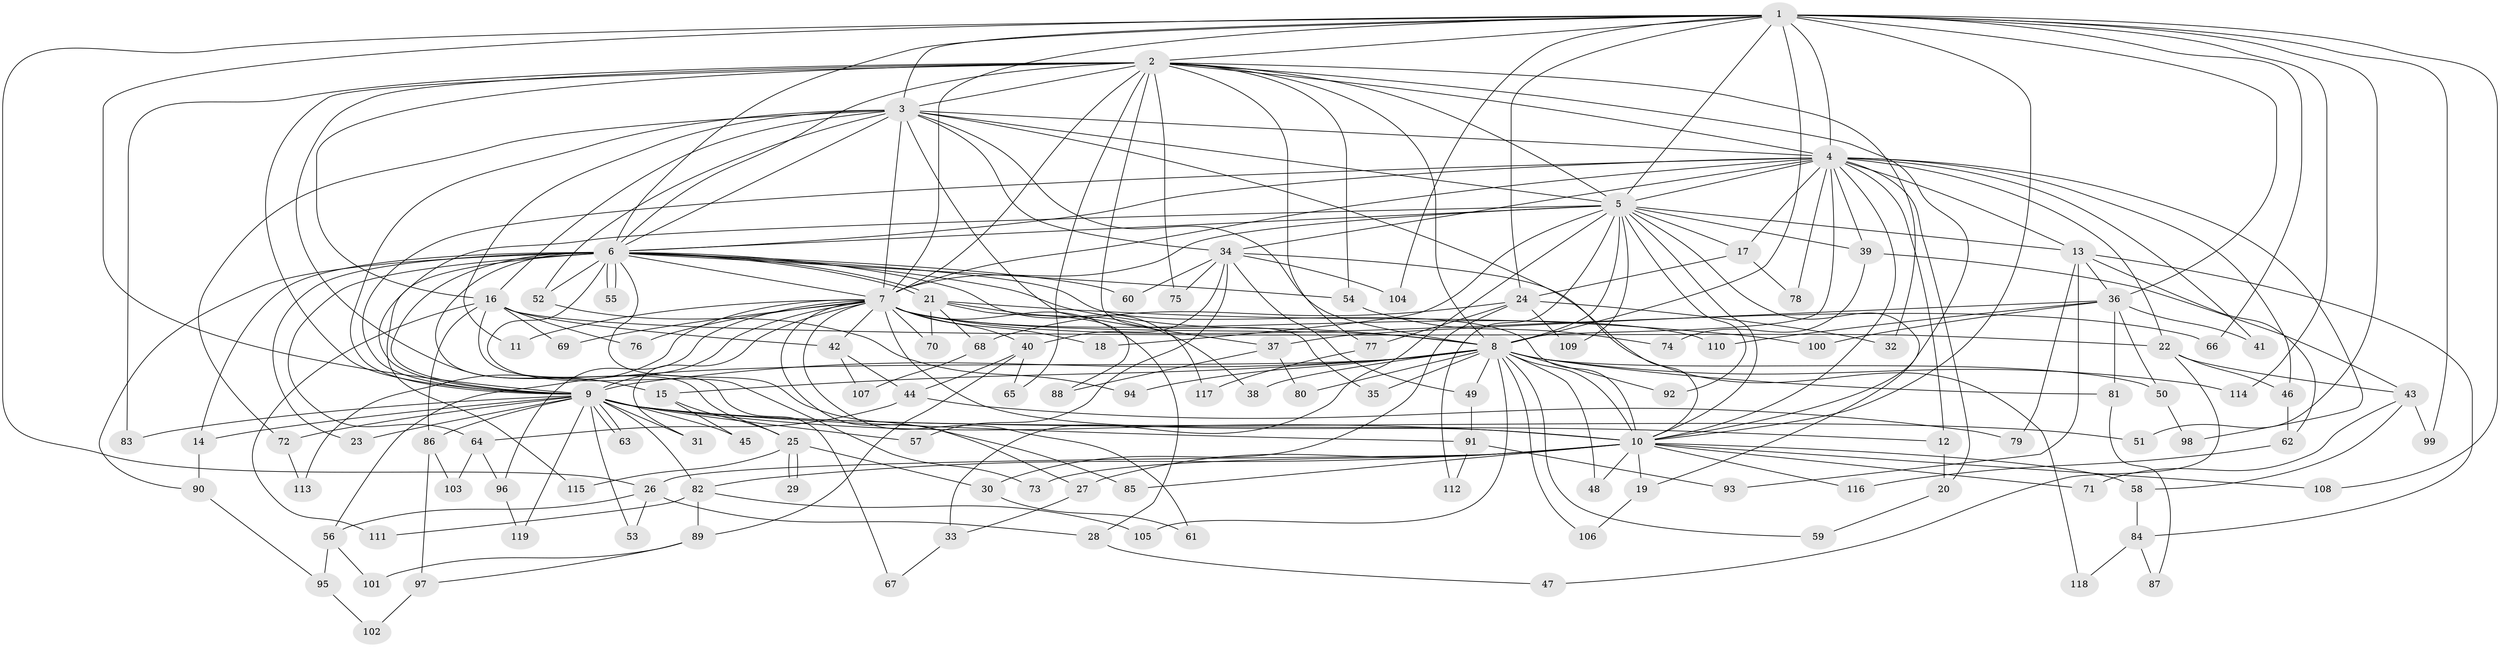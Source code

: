 // Generated by graph-tools (version 1.1) at 2025/35/03/09/25 02:35:13]
// undirected, 119 vertices, 263 edges
graph export_dot {
graph [start="1"]
  node [color=gray90,style=filled];
  1;
  2;
  3;
  4;
  5;
  6;
  7;
  8;
  9;
  10;
  11;
  12;
  13;
  14;
  15;
  16;
  17;
  18;
  19;
  20;
  21;
  22;
  23;
  24;
  25;
  26;
  27;
  28;
  29;
  30;
  31;
  32;
  33;
  34;
  35;
  36;
  37;
  38;
  39;
  40;
  41;
  42;
  43;
  44;
  45;
  46;
  47;
  48;
  49;
  50;
  51;
  52;
  53;
  54;
  55;
  56;
  57;
  58;
  59;
  60;
  61;
  62;
  63;
  64;
  65;
  66;
  67;
  68;
  69;
  70;
  71;
  72;
  73;
  74;
  75;
  76;
  77;
  78;
  79;
  80;
  81;
  82;
  83;
  84;
  85;
  86;
  87;
  88;
  89;
  90;
  91;
  92;
  93;
  94;
  95;
  96;
  97;
  98;
  99;
  100;
  101;
  102;
  103;
  104;
  105;
  106;
  107;
  108;
  109;
  110;
  111;
  112;
  113;
  114;
  115;
  116;
  117;
  118;
  119;
  1 -- 2;
  1 -- 3;
  1 -- 4;
  1 -- 5;
  1 -- 6;
  1 -- 7;
  1 -- 8;
  1 -- 9;
  1 -- 10;
  1 -- 24;
  1 -- 26;
  1 -- 36;
  1 -- 51;
  1 -- 66;
  1 -- 99;
  1 -- 104;
  1 -- 108;
  1 -- 114;
  2 -- 3;
  2 -- 4;
  2 -- 5;
  2 -- 6;
  2 -- 7;
  2 -- 8;
  2 -- 9;
  2 -- 10;
  2 -- 15;
  2 -- 16;
  2 -- 32;
  2 -- 35;
  2 -- 54;
  2 -- 65;
  2 -- 75;
  2 -- 77;
  2 -- 83;
  3 -- 4;
  3 -- 5;
  3 -- 6;
  3 -- 7;
  3 -- 8;
  3 -- 9;
  3 -- 10;
  3 -- 11;
  3 -- 16;
  3 -- 34;
  3 -- 37;
  3 -- 52;
  3 -- 72;
  4 -- 5;
  4 -- 6;
  4 -- 7;
  4 -- 8;
  4 -- 9;
  4 -- 10;
  4 -- 12;
  4 -- 13;
  4 -- 17;
  4 -- 20;
  4 -- 22;
  4 -- 34;
  4 -- 39;
  4 -- 41;
  4 -- 46;
  4 -- 78;
  4 -- 98;
  5 -- 6;
  5 -- 7;
  5 -- 8;
  5 -- 9;
  5 -- 10;
  5 -- 13;
  5 -- 17;
  5 -- 18;
  5 -- 19;
  5 -- 33;
  5 -- 39;
  5 -- 92;
  5 -- 109;
  5 -- 112;
  6 -- 7;
  6 -- 8;
  6 -- 9;
  6 -- 10;
  6 -- 14;
  6 -- 21;
  6 -- 21;
  6 -- 23;
  6 -- 25;
  6 -- 52;
  6 -- 54;
  6 -- 55;
  6 -- 55;
  6 -- 60;
  6 -- 64;
  6 -- 73;
  6 -- 85;
  6 -- 90;
  6 -- 115;
  6 -- 117;
  7 -- 8;
  7 -- 9;
  7 -- 10;
  7 -- 11;
  7 -- 18;
  7 -- 27;
  7 -- 28;
  7 -- 31;
  7 -- 40;
  7 -- 42;
  7 -- 61;
  7 -- 66;
  7 -- 69;
  7 -- 70;
  7 -- 76;
  7 -- 96;
  7 -- 110;
  7 -- 113;
  8 -- 9;
  8 -- 10;
  8 -- 15;
  8 -- 35;
  8 -- 38;
  8 -- 48;
  8 -- 49;
  8 -- 50;
  8 -- 56;
  8 -- 59;
  8 -- 80;
  8 -- 81;
  8 -- 92;
  8 -- 94;
  8 -- 105;
  8 -- 106;
  8 -- 114;
  9 -- 10;
  9 -- 12;
  9 -- 14;
  9 -- 23;
  9 -- 31;
  9 -- 45;
  9 -- 51;
  9 -- 53;
  9 -- 57;
  9 -- 63;
  9 -- 63;
  9 -- 72;
  9 -- 82;
  9 -- 83;
  9 -- 86;
  9 -- 91;
  9 -- 119;
  10 -- 19;
  10 -- 26;
  10 -- 27;
  10 -- 48;
  10 -- 58;
  10 -- 71;
  10 -- 73;
  10 -- 82;
  10 -- 85;
  10 -- 108;
  10 -- 116;
  12 -- 20;
  13 -- 36;
  13 -- 62;
  13 -- 79;
  13 -- 84;
  13 -- 93;
  14 -- 90;
  15 -- 25;
  15 -- 45;
  16 -- 22;
  16 -- 42;
  16 -- 67;
  16 -- 69;
  16 -- 76;
  16 -- 86;
  16 -- 111;
  17 -- 24;
  17 -- 78;
  19 -- 106;
  20 -- 59;
  21 -- 38;
  21 -- 68;
  21 -- 70;
  21 -- 88;
  21 -- 100;
  22 -- 43;
  22 -- 46;
  22 -- 47;
  24 -- 30;
  24 -- 32;
  24 -- 68;
  24 -- 77;
  24 -- 109;
  25 -- 29;
  25 -- 29;
  25 -- 30;
  25 -- 115;
  26 -- 28;
  26 -- 53;
  26 -- 56;
  27 -- 33;
  28 -- 47;
  30 -- 61;
  33 -- 67;
  34 -- 40;
  34 -- 49;
  34 -- 57;
  34 -- 60;
  34 -- 75;
  34 -- 104;
  34 -- 118;
  36 -- 37;
  36 -- 41;
  36 -- 50;
  36 -- 81;
  36 -- 100;
  36 -- 110;
  37 -- 80;
  37 -- 88;
  39 -- 43;
  39 -- 74;
  40 -- 44;
  40 -- 65;
  40 -- 89;
  42 -- 44;
  42 -- 107;
  43 -- 58;
  43 -- 71;
  43 -- 99;
  44 -- 64;
  44 -- 79;
  46 -- 62;
  49 -- 91;
  50 -- 98;
  52 -- 94;
  54 -- 74;
  56 -- 95;
  56 -- 101;
  58 -- 84;
  62 -- 116;
  64 -- 96;
  64 -- 103;
  68 -- 107;
  72 -- 113;
  77 -- 117;
  81 -- 87;
  82 -- 89;
  82 -- 105;
  82 -- 111;
  84 -- 87;
  84 -- 118;
  86 -- 97;
  86 -- 103;
  89 -- 97;
  89 -- 101;
  90 -- 95;
  91 -- 93;
  91 -- 112;
  95 -- 102;
  96 -- 119;
  97 -- 102;
}
